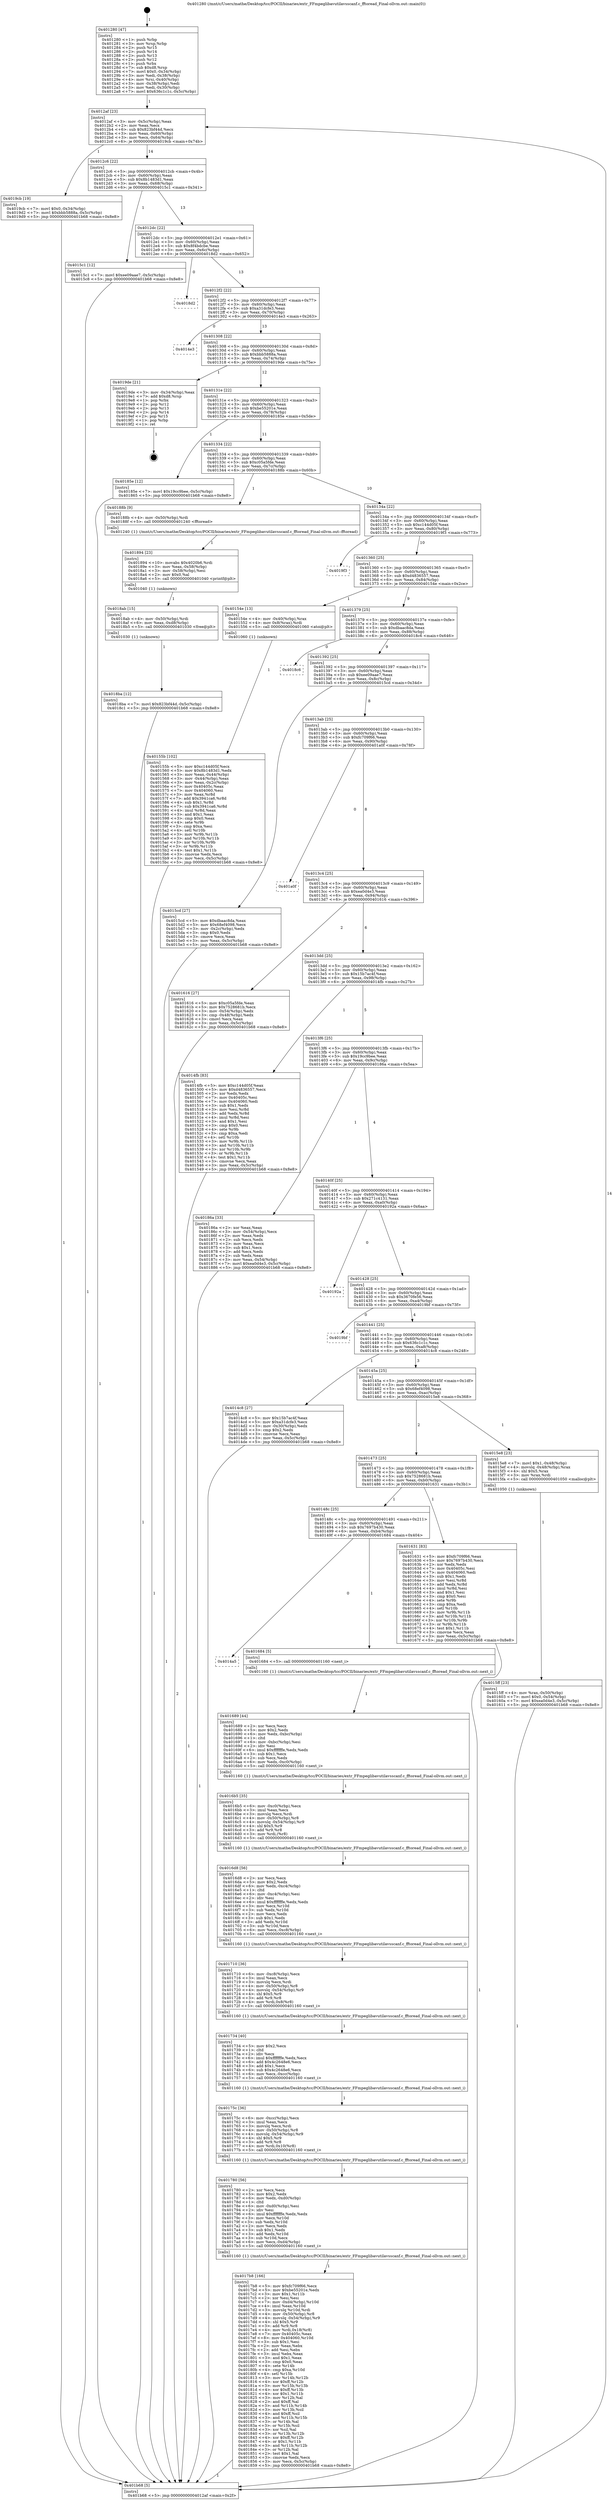 digraph "0x401280" {
  label = "0x401280 (/mnt/c/Users/mathe/Desktop/tcc/POCII/binaries/extr_FFmpeglibavutilavsscanf.c_fftoread_Final-ollvm.out::main(0))"
  labelloc = "t"
  node[shape=record]

  Entry [label="",width=0.3,height=0.3,shape=circle,fillcolor=black,style=filled]
  "0x4012af" [label="{
     0x4012af [23]\l
     | [instrs]\l
     &nbsp;&nbsp;0x4012af \<+3\>: mov -0x5c(%rbp),%eax\l
     &nbsp;&nbsp;0x4012b2 \<+2\>: mov %eax,%ecx\l
     &nbsp;&nbsp;0x4012b4 \<+6\>: sub $0x823bf44d,%ecx\l
     &nbsp;&nbsp;0x4012ba \<+3\>: mov %eax,-0x60(%rbp)\l
     &nbsp;&nbsp;0x4012bd \<+3\>: mov %ecx,-0x64(%rbp)\l
     &nbsp;&nbsp;0x4012c0 \<+6\>: je 00000000004019cb \<main+0x74b\>\l
  }"]
  "0x4019cb" [label="{
     0x4019cb [19]\l
     | [instrs]\l
     &nbsp;&nbsp;0x4019cb \<+7\>: movl $0x0,-0x34(%rbp)\l
     &nbsp;&nbsp;0x4019d2 \<+7\>: movl $0xbbb5888a,-0x5c(%rbp)\l
     &nbsp;&nbsp;0x4019d9 \<+5\>: jmp 0000000000401b68 \<main+0x8e8\>\l
  }"]
  "0x4012c6" [label="{
     0x4012c6 [22]\l
     | [instrs]\l
     &nbsp;&nbsp;0x4012c6 \<+5\>: jmp 00000000004012cb \<main+0x4b\>\l
     &nbsp;&nbsp;0x4012cb \<+3\>: mov -0x60(%rbp),%eax\l
     &nbsp;&nbsp;0x4012ce \<+5\>: sub $0x8b1483d1,%eax\l
     &nbsp;&nbsp;0x4012d3 \<+3\>: mov %eax,-0x68(%rbp)\l
     &nbsp;&nbsp;0x4012d6 \<+6\>: je 00000000004015c1 \<main+0x341\>\l
  }"]
  Exit [label="",width=0.3,height=0.3,shape=circle,fillcolor=black,style=filled,peripheries=2]
  "0x4015c1" [label="{
     0x4015c1 [12]\l
     | [instrs]\l
     &nbsp;&nbsp;0x4015c1 \<+7\>: movl $0xee09aae7,-0x5c(%rbp)\l
     &nbsp;&nbsp;0x4015c8 \<+5\>: jmp 0000000000401b68 \<main+0x8e8\>\l
  }"]
  "0x4012dc" [label="{
     0x4012dc [22]\l
     | [instrs]\l
     &nbsp;&nbsp;0x4012dc \<+5\>: jmp 00000000004012e1 \<main+0x61\>\l
     &nbsp;&nbsp;0x4012e1 \<+3\>: mov -0x60(%rbp),%eax\l
     &nbsp;&nbsp;0x4012e4 \<+5\>: sub $0x8f4bdcbe,%eax\l
     &nbsp;&nbsp;0x4012e9 \<+3\>: mov %eax,-0x6c(%rbp)\l
     &nbsp;&nbsp;0x4012ec \<+6\>: je 00000000004018d2 \<main+0x652\>\l
  }"]
  "0x4018ba" [label="{
     0x4018ba [12]\l
     | [instrs]\l
     &nbsp;&nbsp;0x4018ba \<+7\>: movl $0x823bf44d,-0x5c(%rbp)\l
     &nbsp;&nbsp;0x4018c1 \<+5\>: jmp 0000000000401b68 \<main+0x8e8\>\l
  }"]
  "0x4018d2" [label="{
     0x4018d2\l
  }", style=dashed]
  "0x4012f2" [label="{
     0x4012f2 [22]\l
     | [instrs]\l
     &nbsp;&nbsp;0x4012f2 \<+5\>: jmp 00000000004012f7 \<main+0x77\>\l
     &nbsp;&nbsp;0x4012f7 \<+3\>: mov -0x60(%rbp),%eax\l
     &nbsp;&nbsp;0x4012fa \<+5\>: sub $0xa31dcfe3,%eax\l
     &nbsp;&nbsp;0x4012ff \<+3\>: mov %eax,-0x70(%rbp)\l
     &nbsp;&nbsp;0x401302 \<+6\>: je 00000000004014e3 \<main+0x263\>\l
  }"]
  "0x4018ab" [label="{
     0x4018ab [15]\l
     | [instrs]\l
     &nbsp;&nbsp;0x4018ab \<+4\>: mov -0x50(%rbp),%rdi\l
     &nbsp;&nbsp;0x4018af \<+6\>: mov %eax,-0xd8(%rbp)\l
     &nbsp;&nbsp;0x4018b5 \<+5\>: call 0000000000401030 \<free@plt\>\l
     | [calls]\l
     &nbsp;&nbsp;0x401030 \{1\} (unknown)\l
  }"]
  "0x4014e3" [label="{
     0x4014e3\l
  }", style=dashed]
  "0x401308" [label="{
     0x401308 [22]\l
     | [instrs]\l
     &nbsp;&nbsp;0x401308 \<+5\>: jmp 000000000040130d \<main+0x8d\>\l
     &nbsp;&nbsp;0x40130d \<+3\>: mov -0x60(%rbp),%eax\l
     &nbsp;&nbsp;0x401310 \<+5\>: sub $0xbbb5888a,%eax\l
     &nbsp;&nbsp;0x401315 \<+3\>: mov %eax,-0x74(%rbp)\l
     &nbsp;&nbsp;0x401318 \<+6\>: je 00000000004019de \<main+0x75e\>\l
  }"]
  "0x401894" [label="{
     0x401894 [23]\l
     | [instrs]\l
     &nbsp;&nbsp;0x401894 \<+10\>: movabs $0x4020b6,%rdi\l
     &nbsp;&nbsp;0x40189e \<+3\>: mov %eax,-0x58(%rbp)\l
     &nbsp;&nbsp;0x4018a1 \<+3\>: mov -0x58(%rbp),%esi\l
     &nbsp;&nbsp;0x4018a4 \<+2\>: mov $0x0,%al\l
     &nbsp;&nbsp;0x4018a6 \<+5\>: call 0000000000401040 \<printf@plt\>\l
     | [calls]\l
     &nbsp;&nbsp;0x401040 \{1\} (unknown)\l
  }"]
  "0x4019de" [label="{
     0x4019de [21]\l
     | [instrs]\l
     &nbsp;&nbsp;0x4019de \<+3\>: mov -0x34(%rbp),%eax\l
     &nbsp;&nbsp;0x4019e1 \<+7\>: add $0xd8,%rsp\l
     &nbsp;&nbsp;0x4019e8 \<+1\>: pop %rbx\l
     &nbsp;&nbsp;0x4019e9 \<+2\>: pop %r12\l
     &nbsp;&nbsp;0x4019eb \<+2\>: pop %r13\l
     &nbsp;&nbsp;0x4019ed \<+2\>: pop %r14\l
     &nbsp;&nbsp;0x4019ef \<+2\>: pop %r15\l
     &nbsp;&nbsp;0x4019f1 \<+1\>: pop %rbp\l
     &nbsp;&nbsp;0x4019f2 \<+1\>: ret\l
  }"]
  "0x40131e" [label="{
     0x40131e [22]\l
     | [instrs]\l
     &nbsp;&nbsp;0x40131e \<+5\>: jmp 0000000000401323 \<main+0xa3\>\l
     &nbsp;&nbsp;0x401323 \<+3\>: mov -0x60(%rbp),%eax\l
     &nbsp;&nbsp;0x401326 \<+5\>: sub $0xbe55201e,%eax\l
     &nbsp;&nbsp;0x40132b \<+3\>: mov %eax,-0x78(%rbp)\l
     &nbsp;&nbsp;0x40132e \<+6\>: je 000000000040185e \<main+0x5de\>\l
  }"]
  "0x4017b8" [label="{
     0x4017b8 [166]\l
     | [instrs]\l
     &nbsp;&nbsp;0x4017b8 \<+5\>: mov $0xfc709f66,%ecx\l
     &nbsp;&nbsp;0x4017bd \<+5\>: mov $0xbe55201e,%edx\l
     &nbsp;&nbsp;0x4017c2 \<+3\>: mov $0x1,%r11b\l
     &nbsp;&nbsp;0x4017c5 \<+2\>: xor %esi,%esi\l
     &nbsp;&nbsp;0x4017c7 \<+7\>: mov -0xd4(%rbp),%r10d\l
     &nbsp;&nbsp;0x4017ce \<+4\>: imul %eax,%r10d\l
     &nbsp;&nbsp;0x4017d2 \<+3\>: movslq %r10d,%rdi\l
     &nbsp;&nbsp;0x4017d5 \<+4\>: mov -0x50(%rbp),%r8\l
     &nbsp;&nbsp;0x4017d9 \<+4\>: movslq -0x54(%rbp),%r9\l
     &nbsp;&nbsp;0x4017dd \<+4\>: shl $0x5,%r9\l
     &nbsp;&nbsp;0x4017e1 \<+3\>: add %r9,%r8\l
     &nbsp;&nbsp;0x4017e4 \<+4\>: mov %rdi,0x18(%r8)\l
     &nbsp;&nbsp;0x4017e8 \<+7\>: mov 0x40405c,%eax\l
     &nbsp;&nbsp;0x4017ef \<+8\>: mov 0x404060,%r10d\l
     &nbsp;&nbsp;0x4017f7 \<+3\>: sub $0x1,%esi\l
     &nbsp;&nbsp;0x4017fa \<+2\>: mov %eax,%ebx\l
     &nbsp;&nbsp;0x4017fc \<+2\>: add %esi,%ebx\l
     &nbsp;&nbsp;0x4017fe \<+3\>: imul %ebx,%eax\l
     &nbsp;&nbsp;0x401801 \<+3\>: and $0x1,%eax\l
     &nbsp;&nbsp;0x401804 \<+3\>: cmp $0x0,%eax\l
     &nbsp;&nbsp;0x401807 \<+4\>: sete %r14b\l
     &nbsp;&nbsp;0x40180b \<+4\>: cmp $0xa,%r10d\l
     &nbsp;&nbsp;0x40180f \<+4\>: setl %r15b\l
     &nbsp;&nbsp;0x401813 \<+3\>: mov %r14b,%r12b\l
     &nbsp;&nbsp;0x401816 \<+4\>: xor $0xff,%r12b\l
     &nbsp;&nbsp;0x40181a \<+3\>: mov %r15b,%r13b\l
     &nbsp;&nbsp;0x40181d \<+4\>: xor $0xff,%r13b\l
     &nbsp;&nbsp;0x401821 \<+4\>: xor $0x1,%r11b\l
     &nbsp;&nbsp;0x401825 \<+3\>: mov %r12b,%al\l
     &nbsp;&nbsp;0x401828 \<+2\>: and $0xff,%al\l
     &nbsp;&nbsp;0x40182a \<+3\>: and %r11b,%r14b\l
     &nbsp;&nbsp;0x40182d \<+3\>: mov %r13b,%sil\l
     &nbsp;&nbsp;0x401830 \<+4\>: and $0xff,%sil\l
     &nbsp;&nbsp;0x401834 \<+3\>: and %r11b,%r15b\l
     &nbsp;&nbsp;0x401837 \<+3\>: or %r14b,%al\l
     &nbsp;&nbsp;0x40183a \<+3\>: or %r15b,%sil\l
     &nbsp;&nbsp;0x40183d \<+3\>: xor %sil,%al\l
     &nbsp;&nbsp;0x401840 \<+3\>: or %r13b,%r12b\l
     &nbsp;&nbsp;0x401843 \<+4\>: xor $0xff,%r12b\l
     &nbsp;&nbsp;0x401847 \<+4\>: or $0x1,%r11b\l
     &nbsp;&nbsp;0x40184b \<+3\>: and %r11b,%r12b\l
     &nbsp;&nbsp;0x40184e \<+3\>: or %r12b,%al\l
     &nbsp;&nbsp;0x401851 \<+2\>: test $0x1,%al\l
     &nbsp;&nbsp;0x401853 \<+3\>: cmovne %edx,%ecx\l
     &nbsp;&nbsp;0x401856 \<+3\>: mov %ecx,-0x5c(%rbp)\l
     &nbsp;&nbsp;0x401859 \<+5\>: jmp 0000000000401b68 \<main+0x8e8\>\l
  }"]
  "0x40185e" [label="{
     0x40185e [12]\l
     | [instrs]\l
     &nbsp;&nbsp;0x40185e \<+7\>: movl $0x19cc9bee,-0x5c(%rbp)\l
     &nbsp;&nbsp;0x401865 \<+5\>: jmp 0000000000401b68 \<main+0x8e8\>\l
  }"]
  "0x401334" [label="{
     0x401334 [22]\l
     | [instrs]\l
     &nbsp;&nbsp;0x401334 \<+5\>: jmp 0000000000401339 \<main+0xb9\>\l
     &nbsp;&nbsp;0x401339 \<+3\>: mov -0x60(%rbp),%eax\l
     &nbsp;&nbsp;0x40133c \<+5\>: sub $0xc05a5fde,%eax\l
     &nbsp;&nbsp;0x401341 \<+3\>: mov %eax,-0x7c(%rbp)\l
     &nbsp;&nbsp;0x401344 \<+6\>: je 000000000040188b \<main+0x60b\>\l
  }"]
  "0x401780" [label="{
     0x401780 [56]\l
     | [instrs]\l
     &nbsp;&nbsp;0x401780 \<+2\>: xor %ecx,%ecx\l
     &nbsp;&nbsp;0x401782 \<+5\>: mov $0x2,%edx\l
     &nbsp;&nbsp;0x401787 \<+6\>: mov %edx,-0xd0(%rbp)\l
     &nbsp;&nbsp;0x40178d \<+1\>: cltd\l
     &nbsp;&nbsp;0x40178e \<+6\>: mov -0xd0(%rbp),%esi\l
     &nbsp;&nbsp;0x401794 \<+2\>: idiv %esi\l
     &nbsp;&nbsp;0x401796 \<+6\>: imul $0xfffffffe,%edx,%edx\l
     &nbsp;&nbsp;0x40179c \<+3\>: mov %ecx,%r10d\l
     &nbsp;&nbsp;0x40179f \<+3\>: sub %edx,%r10d\l
     &nbsp;&nbsp;0x4017a2 \<+2\>: mov %ecx,%edx\l
     &nbsp;&nbsp;0x4017a4 \<+3\>: sub $0x1,%edx\l
     &nbsp;&nbsp;0x4017a7 \<+3\>: add %edx,%r10d\l
     &nbsp;&nbsp;0x4017aa \<+3\>: sub %r10d,%ecx\l
     &nbsp;&nbsp;0x4017ad \<+6\>: mov %ecx,-0xd4(%rbp)\l
     &nbsp;&nbsp;0x4017b3 \<+5\>: call 0000000000401160 \<next_i\>\l
     | [calls]\l
     &nbsp;&nbsp;0x401160 \{1\} (/mnt/c/Users/mathe/Desktop/tcc/POCII/binaries/extr_FFmpeglibavutilavsscanf.c_fftoread_Final-ollvm.out::next_i)\l
  }"]
  "0x40188b" [label="{
     0x40188b [9]\l
     | [instrs]\l
     &nbsp;&nbsp;0x40188b \<+4\>: mov -0x50(%rbp),%rdi\l
     &nbsp;&nbsp;0x40188f \<+5\>: call 0000000000401240 \<fftoread\>\l
     | [calls]\l
     &nbsp;&nbsp;0x401240 \{1\} (/mnt/c/Users/mathe/Desktop/tcc/POCII/binaries/extr_FFmpeglibavutilavsscanf.c_fftoread_Final-ollvm.out::fftoread)\l
  }"]
  "0x40134a" [label="{
     0x40134a [22]\l
     | [instrs]\l
     &nbsp;&nbsp;0x40134a \<+5\>: jmp 000000000040134f \<main+0xcf\>\l
     &nbsp;&nbsp;0x40134f \<+3\>: mov -0x60(%rbp),%eax\l
     &nbsp;&nbsp;0x401352 \<+5\>: sub $0xc144d05f,%eax\l
     &nbsp;&nbsp;0x401357 \<+3\>: mov %eax,-0x80(%rbp)\l
     &nbsp;&nbsp;0x40135a \<+6\>: je 00000000004019f3 \<main+0x773\>\l
  }"]
  "0x40175c" [label="{
     0x40175c [36]\l
     | [instrs]\l
     &nbsp;&nbsp;0x40175c \<+6\>: mov -0xcc(%rbp),%ecx\l
     &nbsp;&nbsp;0x401762 \<+3\>: imul %eax,%ecx\l
     &nbsp;&nbsp;0x401765 \<+3\>: movslq %ecx,%rdi\l
     &nbsp;&nbsp;0x401768 \<+4\>: mov -0x50(%rbp),%r8\l
     &nbsp;&nbsp;0x40176c \<+4\>: movslq -0x54(%rbp),%r9\l
     &nbsp;&nbsp;0x401770 \<+4\>: shl $0x5,%r9\l
     &nbsp;&nbsp;0x401774 \<+3\>: add %r9,%r8\l
     &nbsp;&nbsp;0x401777 \<+4\>: mov %rdi,0x10(%r8)\l
     &nbsp;&nbsp;0x40177b \<+5\>: call 0000000000401160 \<next_i\>\l
     | [calls]\l
     &nbsp;&nbsp;0x401160 \{1\} (/mnt/c/Users/mathe/Desktop/tcc/POCII/binaries/extr_FFmpeglibavutilavsscanf.c_fftoread_Final-ollvm.out::next_i)\l
  }"]
  "0x4019f3" [label="{
     0x4019f3\l
  }", style=dashed]
  "0x401360" [label="{
     0x401360 [25]\l
     | [instrs]\l
     &nbsp;&nbsp;0x401360 \<+5\>: jmp 0000000000401365 \<main+0xe5\>\l
     &nbsp;&nbsp;0x401365 \<+3\>: mov -0x60(%rbp),%eax\l
     &nbsp;&nbsp;0x401368 \<+5\>: sub $0xd4836557,%eax\l
     &nbsp;&nbsp;0x40136d \<+6\>: mov %eax,-0x84(%rbp)\l
     &nbsp;&nbsp;0x401373 \<+6\>: je 000000000040154e \<main+0x2ce\>\l
  }"]
  "0x401734" [label="{
     0x401734 [40]\l
     | [instrs]\l
     &nbsp;&nbsp;0x401734 \<+5\>: mov $0x2,%ecx\l
     &nbsp;&nbsp;0x401739 \<+1\>: cltd\l
     &nbsp;&nbsp;0x40173a \<+2\>: idiv %ecx\l
     &nbsp;&nbsp;0x40173c \<+6\>: imul $0xfffffffe,%edx,%ecx\l
     &nbsp;&nbsp;0x401742 \<+6\>: add $0x4c2648e6,%ecx\l
     &nbsp;&nbsp;0x401748 \<+3\>: add $0x1,%ecx\l
     &nbsp;&nbsp;0x40174b \<+6\>: sub $0x4c2648e6,%ecx\l
     &nbsp;&nbsp;0x401751 \<+6\>: mov %ecx,-0xcc(%rbp)\l
     &nbsp;&nbsp;0x401757 \<+5\>: call 0000000000401160 \<next_i\>\l
     | [calls]\l
     &nbsp;&nbsp;0x401160 \{1\} (/mnt/c/Users/mathe/Desktop/tcc/POCII/binaries/extr_FFmpeglibavutilavsscanf.c_fftoread_Final-ollvm.out::next_i)\l
  }"]
  "0x40154e" [label="{
     0x40154e [13]\l
     | [instrs]\l
     &nbsp;&nbsp;0x40154e \<+4\>: mov -0x40(%rbp),%rax\l
     &nbsp;&nbsp;0x401552 \<+4\>: mov 0x8(%rax),%rdi\l
     &nbsp;&nbsp;0x401556 \<+5\>: call 0000000000401060 \<atoi@plt\>\l
     | [calls]\l
     &nbsp;&nbsp;0x401060 \{1\} (unknown)\l
  }"]
  "0x401379" [label="{
     0x401379 [25]\l
     | [instrs]\l
     &nbsp;&nbsp;0x401379 \<+5\>: jmp 000000000040137e \<main+0xfe\>\l
     &nbsp;&nbsp;0x40137e \<+3\>: mov -0x60(%rbp),%eax\l
     &nbsp;&nbsp;0x401381 \<+5\>: sub $0xdbaac8da,%eax\l
     &nbsp;&nbsp;0x401386 \<+6\>: mov %eax,-0x88(%rbp)\l
     &nbsp;&nbsp;0x40138c \<+6\>: je 00000000004018c6 \<main+0x646\>\l
  }"]
  "0x401710" [label="{
     0x401710 [36]\l
     | [instrs]\l
     &nbsp;&nbsp;0x401710 \<+6\>: mov -0xc8(%rbp),%ecx\l
     &nbsp;&nbsp;0x401716 \<+3\>: imul %eax,%ecx\l
     &nbsp;&nbsp;0x401719 \<+3\>: movslq %ecx,%rdi\l
     &nbsp;&nbsp;0x40171c \<+4\>: mov -0x50(%rbp),%r8\l
     &nbsp;&nbsp;0x401720 \<+4\>: movslq -0x54(%rbp),%r9\l
     &nbsp;&nbsp;0x401724 \<+4\>: shl $0x5,%r9\l
     &nbsp;&nbsp;0x401728 \<+3\>: add %r9,%r8\l
     &nbsp;&nbsp;0x40172b \<+4\>: mov %rdi,0x8(%r8)\l
     &nbsp;&nbsp;0x40172f \<+5\>: call 0000000000401160 \<next_i\>\l
     | [calls]\l
     &nbsp;&nbsp;0x401160 \{1\} (/mnt/c/Users/mathe/Desktop/tcc/POCII/binaries/extr_FFmpeglibavutilavsscanf.c_fftoread_Final-ollvm.out::next_i)\l
  }"]
  "0x4018c6" [label="{
     0x4018c6\l
  }", style=dashed]
  "0x401392" [label="{
     0x401392 [25]\l
     | [instrs]\l
     &nbsp;&nbsp;0x401392 \<+5\>: jmp 0000000000401397 \<main+0x117\>\l
     &nbsp;&nbsp;0x401397 \<+3\>: mov -0x60(%rbp),%eax\l
     &nbsp;&nbsp;0x40139a \<+5\>: sub $0xee09aae7,%eax\l
     &nbsp;&nbsp;0x40139f \<+6\>: mov %eax,-0x8c(%rbp)\l
     &nbsp;&nbsp;0x4013a5 \<+6\>: je 00000000004015cd \<main+0x34d\>\l
  }"]
  "0x4016d8" [label="{
     0x4016d8 [56]\l
     | [instrs]\l
     &nbsp;&nbsp;0x4016d8 \<+2\>: xor %ecx,%ecx\l
     &nbsp;&nbsp;0x4016da \<+5\>: mov $0x2,%edx\l
     &nbsp;&nbsp;0x4016df \<+6\>: mov %edx,-0xc4(%rbp)\l
     &nbsp;&nbsp;0x4016e5 \<+1\>: cltd\l
     &nbsp;&nbsp;0x4016e6 \<+6\>: mov -0xc4(%rbp),%esi\l
     &nbsp;&nbsp;0x4016ec \<+2\>: idiv %esi\l
     &nbsp;&nbsp;0x4016ee \<+6\>: imul $0xfffffffe,%edx,%edx\l
     &nbsp;&nbsp;0x4016f4 \<+3\>: mov %ecx,%r10d\l
     &nbsp;&nbsp;0x4016f7 \<+3\>: sub %edx,%r10d\l
     &nbsp;&nbsp;0x4016fa \<+2\>: mov %ecx,%edx\l
     &nbsp;&nbsp;0x4016fc \<+3\>: sub $0x1,%edx\l
     &nbsp;&nbsp;0x4016ff \<+3\>: add %edx,%r10d\l
     &nbsp;&nbsp;0x401702 \<+3\>: sub %r10d,%ecx\l
     &nbsp;&nbsp;0x401705 \<+6\>: mov %ecx,-0xc8(%rbp)\l
     &nbsp;&nbsp;0x40170b \<+5\>: call 0000000000401160 \<next_i\>\l
     | [calls]\l
     &nbsp;&nbsp;0x401160 \{1\} (/mnt/c/Users/mathe/Desktop/tcc/POCII/binaries/extr_FFmpeglibavutilavsscanf.c_fftoread_Final-ollvm.out::next_i)\l
  }"]
  "0x4015cd" [label="{
     0x4015cd [27]\l
     | [instrs]\l
     &nbsp;&nbsp;0x4015cd \<+5\>: mov $0xdbaac8da,%eax\l
     &nbsp;&nbsp;0x4015d2 \<+5\>: mov $0x68ef4098,%ecx\l
     &nbsp;&nbsp;0x4015d7 \<+3\>: mov -0x2c(%rbp),%edx\l
     &nbsp;&nbsp;0x4015da \<+3\>: cmp $0x0,%edx\l
     &nbsp;&nbsp;0x4015dd \<+3\>: cmove %ecx,%eax\l
     &nbsp;&nbsp;0x4015e0 \<+3\>: mov %eax,-0x5c(%rbp)\l
     &nbsp;&nbsp;0x4015e3 \<+5\>: jmp 0000000000401b68 \<main+0x8e8\>\l
  }"]
  "0x4013ab" [label="{
     0x4013ab [25]\l
     | [instrs]\l
     &nbsp;&nbsp;0x4013ab \<+5\>: jmp 00000000004013b0 \<main+0x130\>\l
     &nbsp;&nbsp;0x4013b0 \<+3\>: mov -0x60(%rbp),%eax\l
     &nbsp;&nbsp;0x4013b3 \<+5\>: sub $0xfc709f66,%eax\l
     &nbsp;&nbsp;0x4013b8 \<+6\>: mov %eax,-0x90(%rbp)\l
     &nbsp;&nbsp;0x4013be \<+6\>: je 0000000000401a0f \<main+0x78f\>\l
  }"]
  "0x4016b5" [label="{
     0x4016b5 [35]\l
     | [instrs]\l
     &nbsp;&nbsp;0x4016b5 \<+6\>: mov -0xc0(%rbp),%ecx\l
     &nbsp;&nbsp;0x4016bb \<+3\>: imul %eax,%ecx\l
     &nbsp;&nbsp;0x4016be \<+3\>: movslq %ecx,%rdi\l
     &nbsp;&nbsp;0x4016c1 \<+4\>: mov -0x50(%rbp),%r8\l
     &nbsp;&nbsp;0x4016c5 \<+4\>: movslq -0x54(%rbp),%r9\l
     &nbsp;&nbsp;0x4016c9 \<+4\>: shl $0x5,%r9\l
     &nbsp;&nbsp;0x4016cd \<+3\>: add %r9,%r8\l
     &nbsp;&nbsp;0x4016d0 \<+3\>: mov %rdi,(%r8)\l
     &nbsp;&nbsp;0x4016d3 \<+5\>: call 0000000000401160 \<next_i\>\l
     | [calls]\l
     &nbsp;&nbsp;0x401160 \{1\} (/mnt/c/Users/mathe/Desktop/tcc/POCII/binaries/extr_FFmpeglibavutilavsscanf.c_fftoread_Final-ollvm.out::next_i)\l
  }"]
  "0x401a0f" [label="{
     0x401a0f\l
  }", style=dashed]
  "0x4013c4" [label="{
     0x4013c4 [25]\l
     | [instrs]\l
     &nbsp;&nbsp;0x4013c4 \<+5\>: jmp 00000000004013c9 \<main+0x149\>\l
     &nbsp;&nbsp;0x4013c9 \<+3\>: mov -0x60(%rbp),%eax\l
     &nbsp;&nbsp;0x4013cc \<+5\>: sub $0xea0d4e3,%eax\l
     &nbsp;&nbsp;0x4013d1 \<+6\>: mov %eax,-0x94(%rbp)\l
     &nbsp;&nbsp;0x4013d7 \<+6\>: je 0000000000401616 \<main+0x396\>\l
  }"]
  "0x401689" [label="{
     0x401689 [44]\l
     | [instrs]\l
     &nbsp;&nbsp;0x401689 \<+2\>: xor %ecx,%ecx\l
     &nbsp;&nbsp;0x40168b \<+5\>: mov $0x2,%edx\l
     &nbsp;&nbsp;0x401690 \<+6\>: mov %edx,-0xbc(%rbp)\l
     &nbsp;&nbsp;0x401696 \<+1\>: cltd\l
     &nbsp;&nbsp;0x401697 \<+6\>: mov -0xbc(%rbp),%esi\l
     &nbsp;&nbsp;0x40169d \<+2\>: idiv %esi\l
     &nbsp;&nbsp;0x40169f \<+6\>: imul $0xfffffffe,%edx,%edx\l
     &nbsp;&nbsp;0x4016a5 \<+3\>: sub $0x1,%ecx\l
     &nbsp;&nbsp;0x4016a8 \<+2\>: sub %ecx,%edx\l
     &nbsp;&nbsp;0x4016aa \<+6\>: mov %edx,-0xc0(%rbp)\l
     &nbsp;&nbsp;0x4016b0 \<+5\>: call 0000000000401160 \<next_i\>\l
     | [calls]\l
     &nbsp;&nbsp;0x401160 \{1\} (/mnt/c/Users/mathe/Desktop/tcc/POCII/binaries/extr_FFmpeglibavutilavsscanf.c_fftoread_Final-ollvm.out::next_i)\l
  }"]
  "0x401616" [label="{
     0x401616 [27]\l
     | [instrs]\l
     &nbsp;&nbsp;0x401616 \<+5\>: mov $0xc05a5fde,%eax\l
     &nbsp;&nbsp;0x40161b \<+5\>: mov $0x7528681b,%ecx\l
     &nbsp;&nbsp;0x401620 \<+3\>: mov -0x54(%rbp),%edx\l
     &nbsp;&nbsp;0x401623 \<+3\>: cmp -0x48(%rbp),%edx\l
     &nbsp;&nbsp;0x401626 \<+3\>: cmovl %ecx,%eax\l
     &nbsp;&nbsp;0x401629 \<+3\>: mov %eax,-0x5c(%rbp)\l
     &nbsp;&nbsp;0x40162c \<+5\>: jmp 0000000000401b68 \<main+0x8e8\>\l
  }"]
  "0x4013dd" [label="{
     0x4013dd [25]\l
     | [instrs]\l
     &nbsp;&nbsp;0x4013dd \<+5\>: jmp 00000000004013e2 \<main+0x162\>\l
     &nbsp;&nbsp;0x4013e2 \<+3\>: mov -0x60(%rbp),%eax\l
     &nbsp;&nbsp;0x4013e5 \<+5\>: sub $0x15b7ac4f,%eax\l
     &nbsp;&nbsp;0x4013ea \<+6\>: mov %eax,-0x98(%rbp)\l
     &nbsp;&nbsp;0x4013f0 \<+6\>: je 00000000004014fb \<main+0x27b\>\l
  }"]
  "0x4014a5" [label="{
     0x4014a5\l
  }", style=dashed]
  "0x4014fb" [label="{
     0x4014fb [83]\l
     | [instrs]\l
     &nbsp;&nbsp;0x4014fb \<+5\>: mov $0xc144d05f,%eax\l
     &nbsp;&nbsp;0x401500 \<+5\>: mov $0xd4836557,%ecx\l
     &nbsp;&nbsp;0x401505 \<+2\>: xor %edx,%edx\l
     &nbsp;&nbsp;0x401507 \<+7\>: mov 0x40405c,%esi\l
     &nbsp;&nbsp;0x40150e \<+7\>: mov 0x404060,%edi\l
     &nbsp;&nbsp;0x401515 \<+3\>: sub $0x1,%edx\l
     &nbsp;&nbsp;0x401518 \<+3\>: mov %esi,%r8d\l
     &nbsp;&nbsp;0x40151b \<+3\>: add %edx,%r8d\l
     &nbsp;&nbsp;0x40151e \<+4\>: imul %r8d,%esi\l
     &nbsp;&nbsp;0x401522 \<+3\>: and $0x1,%esi\l
     &nbsp;&nbsp;0x401525 \<+3\>: cmp $0x0,%esi\l
     &nbsp;&nbsp;0x401528 \<+4\>: sete %r9b\l
     &nbsp;&nbsp;0x40152c \<+3\>: cmp $0xa,%edi\l
     &nbsp;&nbsp;0x40152f \<+4\>: setl %r10b\l
     &nbsp;&nbsp;0x401533 \<+3\>: mov %r9b,%r11b\l
     &nbsp;&nbsp;0x401536 \<+3\>: and %r10b,%r11b\l
     &nbsp;&nbsp;0x401539 \<+3\>: xor %r10b,%r9b\l
     &nbsp;&nbsp;0x40153c \<+3\>: or %r9b,%r11b\l
     &nbsp;&nbsp;0x40153f \<+4\>: test $0x1,%r11b\l
     &nbsp;&nbsp;0x401543 \<+3\>: cmovne %ecx,%eax\l
     &nbsp;&nbsp;0x401546 \<+3\>: mov %eax,-0x5c(%rbp)\l
     &nbsp;&nbsp;0x401549 \<+5\>: jmp 0000000000401b68 \<main+0x8e8\>\l
  }"]
  "0x4013f6" [label="{
     0x4013f6 [25]\l
     | [instrs]\l
     &nbsp;&nbsp;0x4013f6 \<+5\>: jmp 00000000004013fb \<main+0x17b\>\l
     &nbsp;&nbsp;0x4013fb \<+3\>: mov -0x60(%rbp),%eax\l
     &nbsp;&nbsp;0x4013fe \<+5\>: sub $0x19cc9bee,%eax\l
     &nbsp;&nbsp;0x401403 \<+6\>: mov %eax,-0x9c(%rbp)\l
     &nbsp;&nbsp;0x401409 \<+6\>: je 000000000040186a \<main+0x5ea\>\l
  }"]
  "0x401684" [label="{
     0x401684 [5]\l
     | [instrs]\l
     &nbsp;&nbsp;0x401684 \<+5\>: call 0000000000401160 \<next_i\>\l
     | [calls]\l
     &nbsp;&nbsp;0x401160 \{1\} (/mnt/c/Users/mathe/Desktop/tcc/POCII/binaries/extr_FFmpeglibavutilavsscanf.c_fftoread_Final-ollvm.out::next_i)\l
  }"]
  "0x40186a" [label="{
     0x40186a [33]\l
     | [instrs]\l
     &nbsp;&nbsp;0x40186a \<+2\>: xor %eax,%eax\l
     &nbsp;&nbsp;0x40186c \<+3\>: mov -0x54(%rbp),%ecx\l
     &nbsp;&nbsp;0x40186f \<+2\>: mov %eax,%edx\l
     &nbsp;&nbsp;0x401871 \<+2\>: sub %ecx,%edx\l
     &nbsp;&nbsp;0x401873 \<+2\>: mov %eax,%ecx\l
     &nbsp;&nbsp;0x401875 \<+3\>: sub $0x1,%ecx\l
     &nbsp;&nbsp;0x401878 \<+2\>: add %ecx,%edx\l
     &nbsp;&nbsp;0x40187a \<+2\>: sub %edx,%eax\l
     &nbsp;&nbsp;0x40187c \<+3\>: mov %eax,-0x54(%rbp)\l
     &nbsp;&nbsp;0x40187f \<+7\>: movl $0xea0d4e3,-0x5c(%rbp)\l
     &nbsp;&nbsp;0x401886 \<+5\>: jmp 0000000000401b68 \<main+0x8e8\>\l
  }"]
  "0x40140f" [label="{
     0x40140f [25]\l
     | [instrs]\l
     &nbsp;&nbsp;0x40140f \<+5\>: jmp 0000000000401414 \<main+0x194\>\l
     &nbsp;&nbsp;0x401414 \<+3\>: mov -0x60(%rbp),%eax\l
     &nbsp;&nbsp;0x401417 \<+5\>: sub $0x271c4131,%eax\l
     &nbsp;&nbsp;0x40141c \<+6\>: mov %eax,-0xa0(%rbp)\l
     &nbsp;&nbsp;0x401422 \<+6\>: je 000000000040192a \<main+0x6aa\>\l
  }"]
  "0x40148c" [label="{
     0x40148c [25]\l
     | [instrs]\l
     &nbsp;&nbsp;0x40148c \<+5\>: jmp 0000000000401491 \<main+0x211\>\l
     &nbsp;&nbsp;0x401491 \<+3\>: mov -0x60(%rbp),%eax\l
     &nbsp;&nbsp;0x401494 \<+5\>: sub $0x7697b430,%eax\l
     &nbsp;&nbsp;0x401499 \<+6\>: mov %eax,-0xb4(%rbp)\l
     &nbsp;&nbsp;0x40149f \<+6\>: je 0000000000401684 \<main+0x404\>\l
  }"]
  "0x40192a" [label="{
     0x40192a\l
  }", style=dashed]
  "0x401428" [label="{
     0x401428 [25]\l
     | [instrs]\l
     &nbsp;&nbsp;0x401428 \<+5\>: jmp 000000000040142d \<main+0x1ad\>\l
     &nbsp;&nbsp;0x40142d \<+3\>: mov -0x60(%rbp),%eax\l
     &nbsp;&nbsp;0x401430 \<+5\>: sub $0x3670fe56,%eax\l
     &nbsp;&nbsp;0x401435 \<+6\>: mov %eax,-0xa4(%rbp)\l
     &nbsp;&nbsp;0x40143b \<+6\>: je 00000000004019bf \<main+0x73f\>\l
  }"]
  "0x401631" [label="{
     0x401631 [83]\l
     | [instrs]\l
     &nbsp;&nbsp;0x401631 \<+5\>: mov $0xfc709f66,%eax\l
     &nbsp;&nbsp;0x401636 \<+5\>: mov $0x7697b430,%ecx\l
     &nbsp;&nbsp;0x40163b \<+2\>: xor %edx,%edx\l
     &nbsp;&nbsp;0x40163d \<+7\>: mov 0x40405c,%esi\l
     &nbsp;&nbsp;0x401644 \<+7\>: mov 0x404060,%edi\l
     &nbsp;&nbsp;0x40164b \<+3\>: sub $0x1,%edx\l
     &nbsp;&nbsp;0x40164e \<+3\>: mov %esi,%r8d\l
     &nbsp;&nbsp;0x401651 \<+3\>: add %edx,%r8d\l
     &nbsp;&nbsp;0x401654 \<+4\>: imul %r8d,%esi\l
     &nbsp;&nbsp;0x401658 \<+3\>: and $0x1,%esi\l
     &nbsp;&nbsp;0x40165b \<+3\>: cmp $0x0,%esi\l
     &nbsp;&nbsp;0x40165e \<+4\>: sete %r9b\l
     &nbsp;&nbsp;0x401662 \<+3\>: cmp $0xa,%edi\l
     &nbsp;&nbsp;0x401665 \<+4\>: setl %r10b\l
     &nbsp;&nbsp;0x401669 \<+3\>: mov %r9b,%r11b\l
     &nbsp;&nbsp;0x40166c \<+3\>: and %r10b,%r11b\l
     &nbsp;&nbsp;0x40166f \<+3\>: xor %r10b,%r9b\l
     &nbsp;&nbsp;0x401672 \<+3\>: or %r9b,%r11b\l
     &nbsp;&nbsp;0x401675 \<+4\>: test $0x1,%r11b\l
     &nbsp;&nbsp;0x401679 \<+3\>: cmovne %ecx,%eax\l
     &nbsp;&nbsp;0x40167c \<+3\>: mov %eax,-0x5c(%rbp)\l
     &nbsp;&nbsp;0x40167f \<+5\>: jmp 0000000000401b68 \<main+0x8e8\>\l
  }"]
  "0x4019bf" [label="{
     0x4019bf\l
  }", style=dashed]
  "0x401441" [label="{
     0x401441 [25]\l
     | [instrs]\l
     &nbsp;&nbsp;0x401441 \<+5\>: jmp 0000000000401446 \<main+0x1c6\>\l
     &nbsp;&nbsp;0x401446 \<+3\>: mov -0x60(%rbp),%eax\l
     &nbsp;&nbsp;0x401449 \<+5\>: sub $0x636c1c1c,%eax\l
     &nbsp;&nbsp;0x40144e \<+6\>: mov %eax,-0xa8(%rbp)\l
     &nbsp;&nbsp;0x401454 \<+6\>: je 00000000004014c8 \<main+0x248\>\l
  }"]
  "0x4015ff" [label="{
     0x4015ff [23]\l
     | [instrs]\l
     &nbsp;&nbsp;0x4015ff \<+4\>: mov %rax,-0x50(%rbp)\l
     &nbsp;&nbsp;0x401603 \<+7\>: movl $0x0,-0x54(%rbp)\l
     &nbsp;&nbsp;0x40160a \<+7\>: movl $0xea0d4e3,-0x5c(%rbp)\l
     &nbsp;&nbsp;0x401611 \<+5\>: jmp 0000000000401b68 \<main+0x8e8\>\l
  }"]
  "0x4014c8" [label="{
     0x4014c8 [27]\l
     | [instrs]\l
     &nbsp;&nbsp;0x4014c8 \<+5\>: mov $0x15b7ac4f,%eax\l
     &nbsp;&nbsp;0x4014cd \<+5\>: mov $0xa31dcfe3,%ecx\l
     &nbsp;&nbsp;0x4014d2 \<+3\>: mov -0x30(%rbp),%edx\l
     &nbsp;&nbsp;0x4014d5 \<+3\>: cmp $0x2,%edx\l
     &nbsp;&nbsp;0x4014d8 \<+3\>: cmovne %ecx,%eax\l
     &nbsp;&nbsp;0x4014db \<+3\>: mov %eax,-0x5c(%rbp)\l
     &nbsp;&nbsp;0x4014de \<+5\>: jmp 0000000000401b68 \<main+0x8e8\>\l
  }"]
  "0x40145a" [label="{
     0x40145a [25]\l
     | [instrs]\l
     &nbsp;&nbsp;0x40145a \<+5\>: jmp 000000000040145f \<main+0x1df\>\l
     &nbsp;&nbsp;0x40145f \<+3\>: mov -0x60(%rbp),%eax\l
     &nbsp;&nbsp;0x401462 \<+5\>: sub $0x68ef4098,%eax\l
     &nbsp;&nbsp;0x401467 \<+6\>: mov %eax,-0xac(%rbp)\l
     &nbsp;&nbsp;0x40146d \<+6\>: je 00000000004015e8 \<main+0x368\>\l
  }"]
  "0x401b68" [label="{
     0x401b68 [5]\l
     | [instrs]\l
     &nbsp;&nbsp;0x401b68 \<+5\>: jmp 00000000004012af \<main+0x2f\>\l
  }"]
  "0x401280" [label="{
     0x401280 [47]\l
     | [instrs]\l
     &nbsp;&nbsp;0x401280 \<+1\>: push %rbp\l
     &nbsp;&nbsp;0x401281 \<+3\>: mov %rsp,%rbp\l
     &nbsp;&nbsp;0x401284 \<+2\>: push %r15\l
     &nbsp;&nbsp;0x401286 \<+2\>: push %r14\l
     &nbsp;&nbsp;0x401288 \<+2\>: push %r13\l
     &nbsp;&nbsp;0x40128a \<+2\>: push %r12\l
     &nbsp;&nbsp;0x40128c \<+1\>: push %rbx\l
     &nbsp;&nbsp;0x40128d \<+7\>: sub $0xd8,%rsp\l
     &nbsp;&nbsp;0x401294 \<+7\>: movl $0x0,-0x34(%rbp)\l
     &nbsp;&nbsp;0x40129b \<+3\>: mov %edi,-0x38(%rbp)\l
     &nbsp;&nbsp;0x40129e \<+4\>: mov %rsi,-0x40(%rbp)\l
     &nbsp;&nbsp;0x4012a2 \<+3\>: mov -0x38(%rbp),%edi\l
     &nbsp;&nbsp;0x4012a5 \<+3\>: mov %edi,-0x30(%rbp)\l
     &nbsp;&nbsp;0x4012a8 \<+7\>: movl $0x636c1c1c,-0x5c(%rbp)\l
  }"]
  "0x40155b" [label="{
     0x40155b [102]\l
     | [instrs]\l
     &nbsp;&nbsp;0x40155b \<+5\>: mov $0xc144d05f,%ecx\l
     &nbsp;&nbsp;0x401560 \<+5\>: mov $0x8b1483d1,%edx\l
     &nbsp;&nbsp;0x401565 \<+3\>: mov %eax,-0x44(%rbp)\l
     &nbsp;&nbsp;0x401568 \<+3\>: mov -0x44(%rbp),%eax\l
     &nbsp;&nbsp;0x40156b \<+3\>: mov %eax,-0x2c(%rbp)\l
     &nbsp;&nbsp;0x40156e \<+7\>: mov 0x40405c,%eax\l
     &nbsp;&nbsp;0x401575 \<+7\>: mov 0x404060,%esi\l
     &nbsp;&nbsp;0x40157c \<+3\>: mov %eax,%r8d\l
     &nbsp;&nbsp;0x40157f \<+7\>: add $0x3941ca6,%r8d\l
     &nbsp;&nbsp;0x401586 \<+4\>: sub $0x1,%r8d\l
     &nbsp;&nbsp;0x40158a \<+7\>: sub $0x3941ca6,%r8d\l
     &nbsp;&nbsp;0x401591 \<+4\>: imul %r8d,%eax\l
     &nbsp;&nbsp;0x401595 \<+3\>: and $0x1,%eax\l
     &nbsp;&nbsp;0x401598 \<+3\>: cmp $0x0,%eax\l
     &nbsp;&nbsp;0x40159b \<+4\>: sete %r9b\l
     &nbsp;&nbsp;0x40159f \<+3\>: cmp $0xa,%esi\l
     &nbsp;&nbsp;0x4015a2 \<+4\>: setl %r10b\l
     &nbsp;&nbsp;0x4015a6 \<+3\>: mov %r9b,%r11b\l
     &nbsp;&nbsp;0x4015a9 \<+3\>: and %r10b,%r11b\l
     &nbsp;&nbsp;0x4015ac \<+3\>: xor %r10b,%r9b\l
     &nbsp;&nbsp;0x4015af \<+3\>: or %r9b,%r11b\l
     &nbsp;&nbsp;0x4015b2 \<+4\>: test $0x1,%r11b\l
     &nbsp;&nbsp;0x4015b6 \<+3\>: cmovne %edx,%ecx\l
     &nbsp;&nbsp;0x4015b9 \<+3\>: mov %ecx,-0x5c(%rbp)\l
     &nbsp;&nbsp;0x4015bc \<+5\>: jmp 0000000000401b68 \<main+0x8e8\>\l
  }"]
  "0x401473" [label="{
     0x401473 [25]\l
     | [instrs]\l
     &nbsp;&nbsp;0x401473 \<+5\>: jmp 0000000000401478 \<main+0x1f8\>\l
     &nbsp;&nbsp;0x401478 \<+3\>: mov -0x60(%rbp),%eax\l
     &nbsp;&nbsp;0x40147b \<+5\>: sub $0x7528681b,%eax\l
     &nbsp;&nbsp;0x401480 \<+6\>: mov %eax,-0xb0(%rbp)\l
     &nbsp;&nbsp;0x401486 \<+6\>: je 0000000000401631 \<main+0x3b1\>\l
  }"]
  "0x4015e8" [label="{
     0x4015e8 [23]\l
     | [instrs]\l
     &nbsp;&nbsp;0x4015e8 \<+7\>: movl $0x1,-0x48(%rbp)\l
     &nbsp;&nbsp;0x4015ef \<+4\>: movslq -0x48(%rbp),%rax\l
     &nbsp;&nbsp;0x4015f3 \<+4\>: shl $0x5,%rax\l
     &nbsp;&nbsp;0x4015f7 \<+3\>: mov %rax,%rdi\l
     &nbsp;&nbsp;0x4015fa \<+5\>: call 0000000000401050 \<malloc@plt\>\l
     | [calls]\l
     &nbsp;&nbsp;0x401050 \{1\} (unknown)\l
  }"]
  Entry -> "0x401280" [label=" 1"]
  "0x4012af" -> "0x4019cb" [label=" 1"]
  "0x4012af" -> "0x4012c6" [label=" 14"]
  "0x4019de" -> Exit [label=" 1"]
  "0x4012c6" -> "0x4015c1" [label=" 1"]
  "0x4012c6" -> "0x4012dc" [label=" 13"]
  "0x4019cb" -> "0x401b68" [label=" 1"]
  "0x4012dc" -> "0x4018d2" [label=" 0"]
  "0x4012dc" -> "0x4012f2" [label=" 13"]
  "0x4018ba" -> "0x401b68" [label=" 1"]
  "0x4012f2" -> "0x4014e3" [label=" 0"]
  "0x4012f2" -> "0x401308" [label=" 13"]
  "0x4018ab" -> "0x4018ba" [label=" 1"]
  "0x401308" -> "0x4019de" [label=" 1"]
  "0x401308" -> "0x40131e" [label=" 12"]
  "0x401894" -> "0x4018ab" [label=" 1"]
  "0x40131e" -> "0x40185e" [label=" 1"]
  "0x40131e" -> "0x401334" [label=" 11"]
  "0x40188b" -> "0x401894" [label=" 1"]
  "0x401334" -> "0x40188b" [label=" 1"]
  "0x401334" -> "0x40134a" [label=" 10"]
  "0x40186a" -> "0x401b68" [label=" 1"]
  "0x40134a" -> "0x4019f3" [label=" 0"]
  "0x40134a" -> "0x401360" [label=" 10"]
  "0x40185e" -> "0x401b68" [label=" 1"]
  "0x401360" -> "0x40154e" [label=" 1"]
  "0x401360" -> "0x401379" [label=" 9"]
  "0x4017b8" -> "0x401b68" [label=" 1"]
  "0x401379" -> "0x4018c6" [label=" 0"]
  "0x401379" -> "0x401392" [label=" 9"]
  "0x401780" -> "0x4017b8" [label=" 1"]
  "0x401392" -> "0x4015cd" [label=" 1"]
  "0x401392" -> "0x4013ab" [label=" 8"]
  "0x40175c" -> "0x401780" [label=" 1"]
  "0x4013ab" -> "0x401a0f" [label=" 0"]
  "0x4013ab" -> "0x4013c4" [label=" 8"]
  "0x401734" -> "0x40175c" [label=" 1"]
  "0x4013c4" -> "0x401616" [label=" 2"]
  "0x4013c4" -> "0x4013dd" [label=" 6"]
  "0x401710" -> "0x401734" [label=" 1"]
  "0x4013dd" -> "0x4014fb" [label=" 1"]
  "0x4013dd" -> "0x4013f6" [label=" 5"]
  "0x4016d8" -> "0x401710" [label=" 1"]
  "0x4013f6" -> "0x40186a" [label=" 1"]
  "0x4013f6" -> "0x40140f" [label=" 4"]
  "0x4016b5" -> "0x4016d8" [label=" 1"]
  "0x40140f" -> "0x40192a" [label=" 0"]
  "0x40140f" -> "0x401428" [label=" 4"]
  "0x401684" -> "0x401689" [label=" 1"]
  "0x401428" -> "0x4019bf" [label=" 0"]
  "0x401428" -> "0x401441" [label=" 4"]
  "0x40148c" -> "0x4014a5" [label=" 0"]
  "0x401441" -> "0x4014c8" [label=" 1"]
  "0x401441" -> "0x40145a" [label=" 3"]
  "0x4014c8" -> "0x401b68" [label=" 1"]
  "0x401280" -> "0x4012af" [label=" 1"]
  "0x401b68" -> "0x4012af" [label=" 14"]
  "0x4014fb" -> "0x401b68" [label=" 1"]
  "0x40154e" -> "0x40155b" [label=" 1"]
  "0x40155b" -> "0x401b68" [label=" 1"]
  "0x4015c1" -> "0x401b68" [label=" 1"]
  "0x4015cd" -> "0x401b68" [label=" 1"]
  "0x401689" -> "0x4016b5" [label=" 1"]
  "0x40145a" -> "0x4015e8" [label=" 1"]
  "0x40145a" -> "0x401473" [label=" 2"]
  "0x4015e8" -> "0x4015ff" [label=" 1"]
  "0x4015ff" -> "0x401b68" [label=" 1"]
  "0x401616" -> "0x401b68" [label=" 2"]
  "0x40148c" -> "0x401684" [label=" 1"]
  "0x401473" -> "0x401631" [label=" 1"]
  "0x401473" -> "0x40148c" [label=" 1"]
  "0x401631" -> "0x401b68" [label=" 1"]
}
